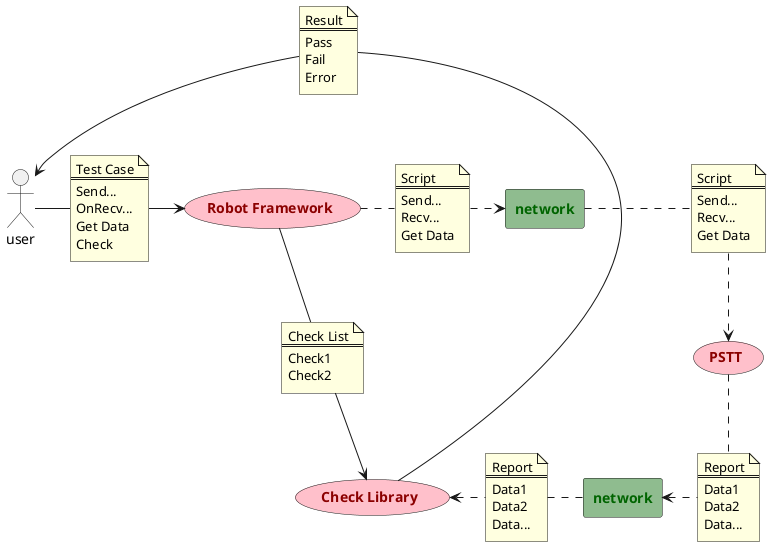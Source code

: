 @startuml

skinparam rectangle {
	BackgroundColor DarkSeaGreen
	FontStyle Bold
	FontColor DarkGreen
}
skinparam usecase {
 	BackgroundColor Pink
 	FontColor DarkRed
 	FontStyle Bold
}
skinparam note {
	BackgroundColor LightYellow
	FontColor Black
}

:user: as u
(Robot Framework) as rf
(PSTT) as pstt
(Check Library) as chk

rectangle network as n1{
}

rectangle network as n2{
}

note as tc
	Test Case
	==
	Send...
	OnRecv...
	Get Data
	Check
end note

note as script1
	Script
	==
	Send...
	Recv...
	Get Data
end note

note as script2
	Script
	==
	Send...
	Recv...
	Get Data
end note

note as report1
  Report
  ==
  Data1
  Data2
  Data...
end note

note as report2
  Report
  ==
  Data1
  Data2
  Data...
end note

note as checklist
  Check List
  ==
  Check1
  Check2
end note

note as result
  Result
  ==
  Pass
  Fail
  Error
end note

u - tc
tc -> rf
rf . script1
script1 .> n1
n1 . script2
script2 .> pstt
pstt .. report1
n2 <. report1
report2 . n2
chk <. report2
rf -- checklist
checklist --> chk
result - chk
result --> u

@enduml
